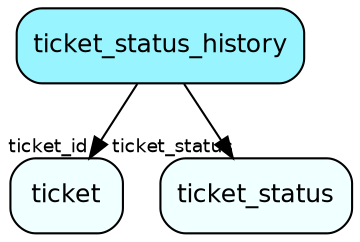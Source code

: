 digraph ticket_status_history  {
node [shape = box style="rounded, filled" fontname = "Helvetica" fontsize = "12" ]
edge [fontname = "Helvetica" fontsize = "9"]

ticket_status_history[fillcolor = "cadetblue1"]
ticket[fillcolor = "azure1"]
ticket_status[fillcolor = "azure1"]
ticket_status_history -> ticket [headlabel = "ticket_id"]
ticket_status_history -> ticket_status [headlabel = "ticket_status"]
}
